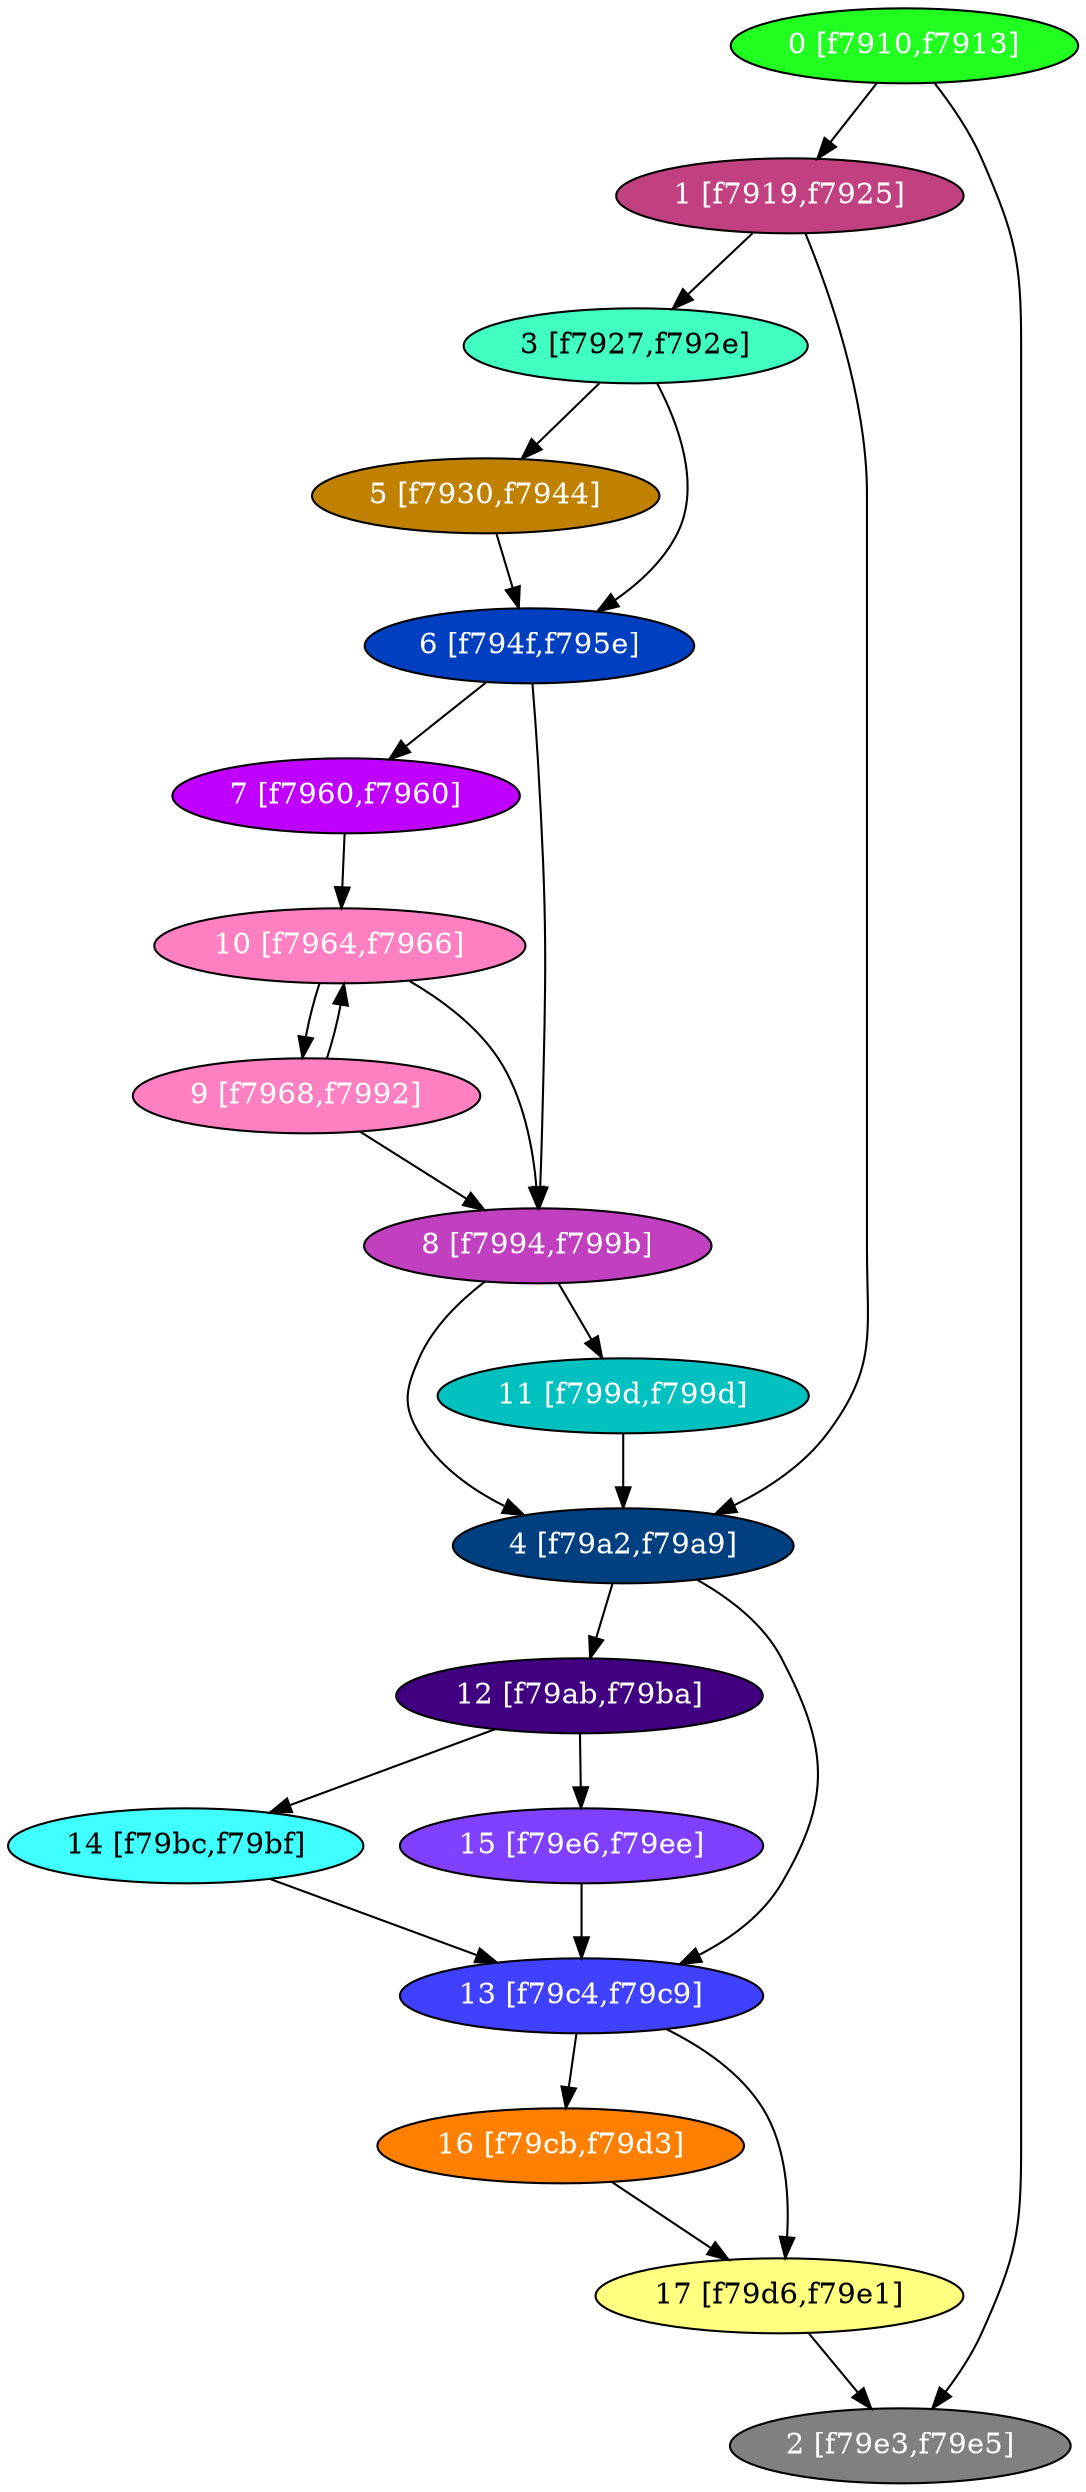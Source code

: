 diGraph libnss3{
	libnss3_0  [style=filled fillcolor="#20FF20" fontcolor="#ffffff" shape=oval label="0 [f7910,f7913]"]
	libnss3_1  [style=filled fillcolor="#C04080" fontcolor="#ffffff" shape=oval label="1 [f7919,f7925]"]
	libnss3_2  [style=filled fillcolor="#808080" fontcolor="#ffffff" shape=oval label="2 [f79e3,f79e5]"]
	libnss3_3  [style=filled fillcolor="#40FFC0" fontcolor="#000000" shape=oval label="3 [f7927,f792e]"]
	libnss3_4  [style=filled fillcolor="#004080" fontcolor="#ffffff" shape=oval label="4 [f79a2,f79a9]"]
	libnss3_5  [style=filled fillcolor="#C08000" fontcolor="#ffffff" shape=oval label="5 [f7930,f7944]"]
	libnss3_6  [style=filled fillcolor="#0040C0" fontcolor="#ffffff" shape=oval label="6 [f794f,f795e]"]
	libnss3_7  [style=filled fillcolor="#C000FF" fontcolor="#ffffff" shape=oval label="7 [f7960,f7960]"]
	libnss3_8  [style=filled fillcolor="#C040C0" fontcolor="#ffffff" shape=oval label="8 [f7994,f799b]"]
	libnss3_9  [style=filled fillcolor="#FF80C0" fontcolor="#ffffff" shape=oval label="9 [f7968,f7992]"]
	libnss3_a  [style=filled fillcolor="#FF80C0" fontcolor="#ffffff" shape=oval label="10 [f7964,f7966]"]
	libnss3_b  [style=filled fillcolor="#00C0C0" fontcolor="#ffffff" shape=oval label="11 [f799d,f799d]"]
	libnss3_c  [style=filled fillcolor="#400080" fontcolor="#ffffff" shape=oval label="12 [f79ab,f79ba]"]
	libnss3_d  [style=filled fillcolor="#4040FF" fontcolor="#ffffff" shape=oval label="13 [f79c4,f79c9]"]
	libnss3_e  [style=filled fillcolor="#40FFFF" fontcolor="#000000" shape=oval label="14 [f79bc,f79bf]"]
	libnss3_f  [style=filled fillcolor="#8040FF" fontcolor="#ffffff" shape=oval label="15 [f79e6,f79ee]"]
	libnss3_10  [style=filled fillcolor="#FF8000" fontcolor="#ffffff" shape=oval label="16 [f79cb,f79d3]"]
	libnss3_11  [style=filled fillcolor="#FFFF80" fontcolor="#000000" shape=oval label="17 [f79d6,f79e1]"]

	libnss3_0 -> libnss3_1
	libnss3_0 -> libnss3_2
	libnss3_1 -> libnss3_3
	libnss3_1 -> libnss3_4
	libnss3_3 -> libnss3_5
	libnss3_3 -> libnss3_6
	libnss3_4 -> libnss3_c
	libnss3_4 -> libnss3_d
	libnss3_5 -> libnss3_6
	libnss3_6 -> libnss3_7
	libnss3_6 -> libnss3_8
	libnss3_7 -> libnss3_a
	libnss3_8 -> libnss3_4
	libnss3_8 -> libnss3_b
	libnss3_9 -> libnss3_8
	libnss3_9 -> libnss3_a
	libnss3_a -> libnss3_8
	libnss3_a -> libnss3_9
	libnss3_b -> libnss3_4
	libnss3_c -> libnss3_e
	libnss3_c -> libnss3_f
	libnss3_d -> libnss3_10
	libnss3_d -> libnss3_11
	libnss3_e -> libnss3_d
	libnss3_f -> libnss3_d
	libnss3_10 -> libnss3_11
	libnss3_11 -> libnss3_2
}